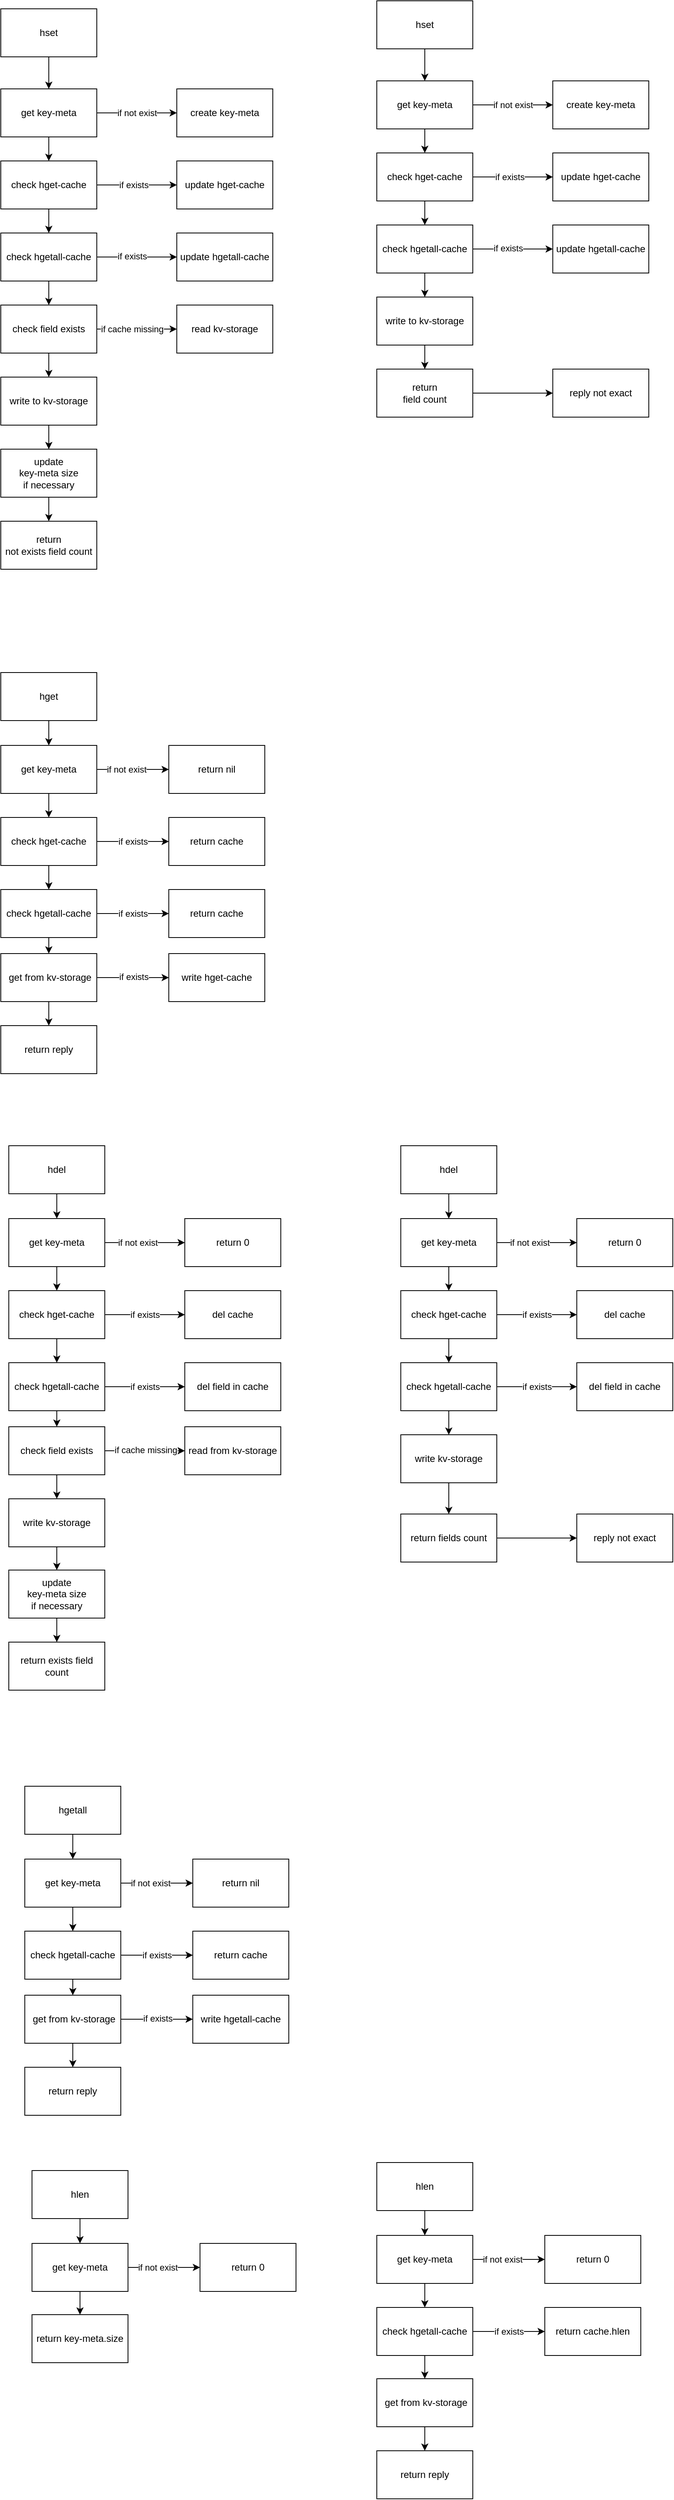 <mxfile version="15.7.3" type="device"><diagram id="tb99nrhKhxuGRv-F1piK" name="第 1 页"><mxGraphModel dx="1106" dy="782" grid="1" gridSize="10" guides="1" tooltips="1" connect="1" arrows="1" fold="1" page="1" pageScale="1" pageWidth="827" pageHeight="1169" math="0" shadow="0"><root><mxCell id="0"/><mxCell id="1" parent="0"/><mxCell id="EsuPwsVe-Hr086mZ4_bv-1" value="hset" style="rounded=0;whiteSpace=wrap;html=1;" parent="1" vertex="1"><mxGeometry x="210" y="280" width="120" height="60" as="geometry"/></mxCell><mxCell id="EsuPwsVe-Hr086mZ4_bv-2" value="get key-meta" style="rounded=0;whiteSpace=wrap;html=1;" parent="1" vertex="1"><mxGeometry x="210" y="380" width="120" height="60" as="geometry"/></mxCell><mxCell id="EsuPwsVe-Hr086mZ4_bv-3" value="check hget-cache" style="rounded=0;whiteSpace=wrap;html=1;" parent="1" vertex="1"><mxGeometry x="210" y="470" width="120" height="60" as="geometry"/></mxCell><mxCell id="EsuPwsVe-Hr086mZ4_bv-4" value="create key-meta" style="rounded=0;whiteSpace=wrap;html=1;" parent="1" vertex="1"><mxGeometry x="430" y="380" width="120" height="60" as="geometry"/></mxCell><mxCell id="EsuPwsVe-Hr086mZ4_bv-6" value="if not exist" style="endArrow=classic;html=1;rounded=0;exitX=1;exitY=0.5;exitDx=0;exitDy=0;entryX=0;entryY=0.5;entryDx=0;entryDy=0;" parent="1" source="EsuPwsVe-Hr086mZ4_bv-2" target="EsuPwsVe-Hr086mZ4_bv-4" edge="1"><mxGeometry width="50" height="50" relative="1" as="geometry"><mxPoint x="390" y="430" as="sourcePoint"/><mxPoint x="440" y="380" as="targetPoint"/></mxGeometry></mxCell><mxCell id="EsuPwsVe-Hr086mZ4_bv-7" value="" style="endArrow=classic;html=1;rounded=0;exitX=0.5;exitY=1;exitDx=0;exitDy=0;" parent="1" source="EsuPwsVe-Hr086mZ4_bv-1" target="EsuPwsVe-Hr086mZ4_bv-2" edge="1"><mxGeometry width="50" height="50" relative="1" as="geometry"><mxPoint x="390" y="430" as="sourcePoint"/><mxPoint x="440" y="380" as="targetPoint"/></mxGeometry></mxCell><mxCell id="EsuPwsVe-Hr086mZ4_bv-8" value="" style="endArrow=classic;html=1;rounded=0;exitX=0.5;exitY=1;exitDx=0;exitDy=0;" parent="1" source="EsuPwsVe-Hr086mZ4_bv-2" target="EsuPwsVe-Hr086mZ4_bv-3" edge="1"><mxGeometry width="50" height="50" relative="1" as="geometry"><mxPoint x="390" y="690" as="sourcePoint"/><mxPoint x="440" y="640" as="targetPoint"/></mxGeometry></mxCell><mxCell id="EsuPwsVe-Hr086mZ4_bv-9" value="update hget-cache" style="rounded=0;whiteSpace=wrap;html=1;" parent="1" vertex="1"><mxGeometry x="430" y="470" width="120" height="60" as="geometry"/></mxCell><mxCell id="EsuPwsVe-Hr086mZ4_bv-10" value="" style="endArrow=classic;html=1;rounded=0;exitX=1;exitY=0.5;exitDx=0;exitDy=0;entryX=0;entryY=0.5;entryDx=0;entryDy=0;" parent="1" source="EsuPwsVe-Hr086mZ4_bv-3" target="EsuPwsVe-Hr086mZ4_bv-9" edge="1"><mxGeometry width="50" height="50" relative="1" as="geometry"><mxPoint x="390" y="690" as="sourcePoint"/><mxPoint x="440" y="640" as="targetPoint"/></mxGeometry></mxCell><mxCell id="EsuPwsVe-Hr086mZ4_bv-12" value="if exists" style="edgeLabel;html=1;align=center;verticalAlign=middle;resizable=0;points=[];" parent="EsuPwsVe-Hr086mZ4_bv-10" vertex="1" connectable="0"><mxGeometry x="-0.286" y="1" relative="1" as="geometry"><mxPoint x="10" y="1" as="offset"/></mxGeometry></mxCell><mxCell id="EsuPwsVe-Hr086mZ4_bv-11" value="check hgetall-cache" style="rounded=0;whiteSpace=wrap;html=1;" parent="1" vertex="1"><mxGeometry x="210" y="560" width="120" height="60" as="geometry"/></mxCell><mxCell id="EsuPwsVe-Hr086mZ4_bv-13" value="" style="endArrow=classic;html=1;rounded=0;exitX=0.5;exitY=1;exitDx=0;exitDy=0;" parent="1" source="EsuPwsVe-Hr086mZ4_bv-3" target="EsuPwsVe-Hr086mZ4_bv-11" edge="1"><mxGeometry width="50" height="50" relative="1" as="geometry"><mxPoint x="390" y="530" as="sourcePoint"/><mxPoint x="440" y="480" as="targetPoint"/></mxGeometry></mxCell><mxCell id="EsuPwsVe-Hr086mZ4_bv-14" value="update hgetall-cache" style="rounded=0;whiteSpace=wrap;html=1;" parent="1" vertex="1"><mxGeometry x="430" y="560" width="120" height="60" as="geometry"/></mxCell><mxCell id="EsuPwsVe-Hr086mZ4_bv-15" value="" style="endArrow=classic;html=1;rounded=0;exitX=1;exitY=0.5;exitDx=0;exitDy=0;entryX=0;entryY=0.5;entryDx=0;entryDy=0;" parent="1" source="EsuPwsVe-Hr086mZ4_bv-11" target="EsuPwsVe-Hr086mZ4_bv-14" edge="1"><mxGeometry width="50" height="50" relative="1" as="geometry"><mxPoint x="390" y="530" as="sourcePoint"/><mxPoint x="440" y="480" as="targetPoint"/></mxGeometry></mxCell><mxCell id="EsuPwsVe-Hr086mZ4_bv-19" value="if exists" style="edgeLabel;html=1;align=center;verticalAlign=middle;resizable=0;points=[];" parent="EsuPwsVe-Hr086mZ4_bv-15" vertex="1" connectable="0"><mxGeometry x="-0.119" y="1" relative="1" as="geometry"><mxPoint as="offset"/></mxGeometry></mxCell><mxCell id="EsuPwsVe-Hr086mZ4_bv-16" value="check field exists" style="rounded=0;whiteSpace=wrap;html=1;" parent="1" vertex="1"><mxGeometry x="210" y="650" width="120" height="60" as="geometry"/></mxCell><mxCell id="EsuPwsVe-Hr086mZ4_bv-17" value="read kv-storage" style="rounded=0;whiteSpace=wrap;html=1;" parent="1" vertex="1"><mxGeometry x="430" y="650" width="120" height="60" as="geometry"/></mxCell><mxCell id="EsuPwsVe-Hr086mZ4_bv-18" value="" style="endArrow=classic;html=1;rounded=0;entryX=0;entryY=0.5;entryDx=0;entryDy=0;" parent="1" source="EsuPwsVe-Hr086mZ4_bv-16" target="EsuPwsVe-Hr086mZ4_bv-17" edge="1"><mxGeometry width="50" height="50" relative="1" as="geometry"><mxPoint x="390" y="530" as="sourcePoint"/><mxPoint x="440" y="480" as="targetPoint"/></mxGeometry></mxCell><mxCell id="EsuPwsVe-Hr086mZ4_bv-20" value="if cache missing" style="edgeLabel;html=1;align=center;verticalAlign=middle;resizable=0;points=[];" parent="EsuPwsVe-Hr086mZ4_bv-18" vertex="1" connectable="0"><mxGeometry x="-0.286" y="3" relative="1" as="geometry"><mxPoint x="8" y="3" as="offset"/></mxGeometry></mxCell><mxCell id="EsuPwsVe-Hr086mZ4_bv-21" value="" style="endArrow=classic;html=1;rounded=0;exitX=0.5;exitY=1;exitDx=0;exitDy=0;" parent="1" source="EsuPwsVe-Hr086mZ4_bv-11" target="EsuPwsVe-Hr086mZ4_bv-16" edge="1"><mxGeometry width="50" height="50" relative="1" as="geometry"><mxPoint x="390" y="530" as="sourcePoint"/><mxPoint x="440" y="480" as="targetPoint"/></mxGeometry></mxCell><mxCell id="EsuPwsVe-Hr086mZ4_bv-22" value="write to kv-storage" style="rounded=0;whiteSpace=wrap;html=1;" parent="1" vertex="1"><mxGeometry x="210" y="740" width="120" height="60" as="geometry"/></mxCell><mxCell id="EsuPwsVe-Hr086mZ4_bv-23" value="" style="endArrow=classic;html=1;rounded=0;exitX=0.5;exitY=1;exitDx=0;exitDy=0;entryX=0.5;entryY=0;entryDx=0;entryDy=0;" parent="1" source="EsuPwsVe-Hr086mZ4_bv-16" target="EsuPwsVe-Hr086mZ4_bv-22" edge="1"><mxGeometry width="50" height="50" relative="1" as="geometry"><mxPoint x="390" y="530" as="sourcePoint"/><mxPoint x="440" y="480" as="targetPoint"/></mxGeometry></mxCell><mxCell id="EsuPwsVe-Hr086mZ4_bv-24" value="update &lt;br&gt;key-meta size &lt;br&gt;if necessary" style="rounded=0;whiteSpace=wrap;html=1;" parent="1" vertex="1"><mxGeometry x="210" y="830" width="120" height="60" as="geometry"/></mxCell><mxCell id="EsuPwsVe-Hr086mZ4_bv-25" value="" style="endArrow=classic;html=1;rounded=0;exitX=0.5;exitY=1;exitDx=0;exitDy=0;" parent="1" source="EsuPwsVe-Hr086mZ4_bv-22" target="EsuPwsVe-Hr086mZ4_bv-24" edge="1"><mxGeometry width="50" height="50" relative="1" as="geometry"><mxPoint x="390" y="550" as="sourcePoint"/><mxPoint x="440" y="500" as="targetPoint"/></mxGeometry></mxCell><mxCell id="EsuPwsVe-Hr086mZ4_bv-27" value="hset" style="rounded=0;whiteSpace=wrap;html=1;" parent="1" vertex="1"><mxGeometry x="680" y="270" width="120" height="60" as="geometry"/></mxCell><mxCell id="EsuPwsVe-Hr086mZ4_bv-28" value="get key-meta" style="rounded=0;whiteSpace=wrap;html=1;" parent="1" vertex="1"><mxGeometry x="680" y="370" width="120" height="60" as="geometry"/></mxCell><mxCell id="EsuPwsVe-Hr086mZ4_bv-29" value="check hget-cache" style="rounded=0;whiteSpace=wrap;html=1;" parent="1" vertex="1"><mxGeometry x="680" y="460" width="120" height="60" as="geometry"/></mxCell><mxCell id="EsuPwsVe-Hr086mZ4_bv-30" value="create key-meta" style="rounded=0;whiteSpace=wrap;html=1;" parent="1" vertex="1"><mxGeometry x="900" y="370" width="120" height="60" as="geometry"/></mxCell><mxCell id="EsuPwsVe-Hr086mZ4_bv-31" value="if not exist" style="endArrow=classic;html=1;rounded=0;exitX=1;exitY=0.5;exitDx=0;exitDy=0;entryX=0;entryY=0.5;entryDx=0;entryDy=0;" parent="1" source="EsuPwsVe-Hr086mZ4_bv-28" target="EsuPwsVe-Hr086mZ4_bv-30" edge="1"><mxGeometry width="50" height="50" relative="1" as="geometry"><mxPoint x="860" y="420" as="sourcePoint"/><mxPoint x="910" y="370" as="targetPoint"/></mxGeometry></mxCell><mxCell id="EsuPwsVe-Hr086mZ4_bv-32" value="" style="endArrow=classic;html=1;rounded=0;exitX=0.5;exitY=1;exitDx=0;exitDy=0;" parent="1" source="EsuPwsVe-Hr086mZ4_bv-27" target="EsuPwsVe-Hr086mZ4_bv-28" edge="1"><mxGeometry width="50" height="50" relative="1" as="geometry"><mxPoint x="860" y="420" as="sourcePoint"/><mxPoint x="910" y="370" as="targetPoint"/></mxGeometry></mxCell><mxCell id="EsuPwsVe-Hr086mZ4_bv-33" value="" style="endArrow=classic;html=1;rounded=0;exitX=0.5;exitY=1;exitDx=0;exitDy=0;" parent="1" source="EsuPwsVe-Hr086mZ4_bv-28" target="EsuPwsVe-Hr086mZ4_bv-29" edge="1"><mxGeometry width="50" height="50" relative="1" as="geometry"><mxPoint x="860" y="680" as="sourcePoint"/><mxPoint x="910" y="630" as="targetPoint"/></mxGeometry></mxCell><mxCell id="EsuPwsVe-Hr086mZ4_bv-34" value="update hget-cache" style="rounded=0;whiteSpace=wrap;html=1;" parent="1" vertex="1"><mxGeometry x="900" y="460" width="120" height="60" as="geometry"/></mxCell><mxCell id="EsuPwsVe-Hr086mZ4_bv-35" value="" style="endArrow=classic;html=1;rounded=0;exitX=1;exitY=0.5;exitDx=0;exitDy=0;entryX=0;entryY=0.5;entryDx=0;entryDy=0;" parent="1" source="EsuPwsVe-Hr086mZ4_bv-29" target="EsuPwsVe-Hr086mZ4_bv-34" edge="1"><mxGeometry width="50" height="50" relative="1" as="geometry"><mxPoint x="860" y="680" as="sourcePoint"/><mxPoint x="910" y="630" as="targetPoint"/></mxGeometry></mxCell><mxCell id="EsuPwsVe-Hr086mZ4_bv-36" value="if exists" style="edgeLabel;html=1;align=center;verticalAlign=middle;resizable=0;points=[];" parent="EsuPwsVe-Hr086mZ4_bv-35" vertex="1" connectable="0"><mxGeometry x="-0.286" y="1" relative="1" as="geometry"><mxPoint x="10" y="1" as="offset"/></mxGeometry></mxCell><mxCell id="EsuPwsVe-Hr086mZ4_bv-37" value="check hgetall-cache" style="rounded=0;whiteSpace=wrap;html=1;" parent="1" vertex="1"><mxGeometry x="680" y="550" width="120" height="60" as="geometry"/></mxCell><mxCell id="EsuPwsVe-Hr086mZ4_bv-38" value="" style="endArrow=classic;html=1;rounded=0;exitX=0.5;exitY=1;exitDx=0;exitDy=0;" parent="1" source="EsuPwsVe-Hr086mZ4_bv-29" target="EsuPwsVe-Hr086mZ4_bv-37" edge="1"><mxGeometry width="50" height="50" relative="1" as="geometry"><mxPoint x="860" y="520" as="sourcePoint"/><mxPoint x="910" y="470" as="targetPoint"/></mxGeometry></mxCell><mxCell id="EsuPwsVe-Hr086mZ4_bv-39" value="update hgetall-cache" style="rounded=0;whiteSpace=wrap;html=1;" parent="1" vertex="1"><mxGeometry x="900" y="550" width="120" height="60" as="geometry"/></mxCell><mxCell id="EsuPwsVe-Hr086mZ4_bv-40" value="" style="endArrow=classic;html=1;rounded=0;exitX=1;exitY=0.5;exitDx=0;exitDy=0;entryX=0;entryY=0.5;entryDx=0;entryDy=0;" parent="1" source="EsuPwsVe-Hr086mZ4_bv-37" target="EsuPwsVe-Hr086mZ4_bv-39" edge="1"><mxGeometry width="50" height="50" relative="1" as="geometry"><mxPoint x="860" y="520" as="sourcePoint"/><mxPoint x="910" y="470" as="targetPoint"/></mxGeometry></mxCell><mxCell id="EsuPwsVe-Hr086mZ4_bv-41" value="if exists" style="edgeLabel;html=1;align=center;verticalAlign=middle;resizable=0;points=[];" parent="EsuPwsVe-Hr086mZ4_bv-40" vertex="1" connectable="0"><mxGeometry x="-0.119" y="1" relative="1" as="geometry"><mxPoint as="offset"/></mxGeometry></mxCell><mxCell id="EsuPwsVe-Hr086mZ4_bv-46" value="" style="endArrow=classic;html=1;rounded=0;exitX=0.5;exitY=1;exitDx=0;exitDy=0;" parent="1" source="EsuPwsVe-Hr086mZ4_bv-37" edge="1"><mxGeometry width="50" height="50" relative="1" as="geometry"><mxPoint x="860" y="520" as="sourcePoint"/><mxPoint x="740" y="640" as="targetPoint"/></mxGeometry></mxCell><mxCell id="EsuPwsVe-Hr086mZ4_bv-47" value="write to kv-storage" style="rounded=0;whiteSpace=wrap;html=1;" parent="1" vertex="1"><mxGeometry x="680" y="640" width="120" height="60" as="geometry"/></mxCell><mxCell id="EsuPwsVe-Hr086mZ4_bv-49" value="return &lt;br&gt;field count" style="rounded=0;whiteSpace=wrap;html=1;" parent="1" vertex="1"><mxGeometry x="680" y="730" width="120" height="60" as="geometry"/></mxCell><mxCell id="EsuPwsVe-Hr086mZ4_bv-50" value="" style="endArrow=classic;html=1;rounded=0;exitX=0.5;exitY=1;exitDx=0;exitDy=0;" parent="1" source="EsuPwsVe-Hr086mZ4_bv-47" target="EsuPwsVe-Hr086mZ4_bv-49" edge="1"><mxGeometry width="50" height="50" relative="1" as="geometry"><mxPoint x="860" y="450" as="sourcePoint"/><mxPoint x="910" y="400" as="targetPoint"/></mxGeometry></mxCell><mxCell id="EsuPwsVe-Hr086mZ4_bv-52" value="reply not exact" style="rounded=0;whiteSpace=wrap;html=1;" parent="1" vertex="1"><mxGeometry x="900" y="730" width="120" height="60" as="geometry"/></mxCell><mxCell id="EsuPwsVe-Hr086mZ4_bv-53" value="" style="endArrow=classic;html=1;rounded=0;exitX=1;exitY=0.5;exitDx=0;exitDy=0;entryX=0;entryY=0.5;entryDx=0;entryDy=0;" parent="1" source="EsuPwsVe-Hr086mZ4_bv-49" target="EsuPwsVe-Hr086mZ4_bv-52" edge="1"><mxGeometry width="50" height="50" relative="1" as="geometry"><mxPoint x="750" y="550" as="sourcePoint"/><mxPoint x="800" y="500" as="targetPoint"/></mxGeometry></mxCell><mxCell id="EsuPwsVe-Hr086mZ4_bv-55" value="return &lt;br&gt;not exists field count" style="rounded=0;whiteSpace=wrap;html=1;" parent="1" vertex="1"><mxGeometry x="210" y="920" width="120" height="60" as="geometry"/></mxCell><mxCell id="EsuPwsVe-Hr086mZ4_bv-56" value="" style="endArrow=classic;html=1;rounded=0;exitX=0.5;exitY=1;exitDx=0;exitDy=0;" parent="1" source="EsuPwsVe-Hr086mZ4_bv-24" target="EsuPwsVe-Hr086mZ4_bv-55" edge="1"><mxGeometry width="50" height="50" relative="1" as="geometry"><mxPoint x="520" y="760" as="sourcePoint"/><mxPoint x="570" y="710" as="targetPoint"/></mxGeometry></mxCell><mxCell id="EsuPwsVe-Hr086mZ4_bv-57" value="hget" style="rounded=0;whiteSpace=wrap;html=1;" parent="1" vertex="1"><mxGeometry x="210" y="1109" width="120" height="60" as="geometry"/></mxCell><mxCell id="EsuPwsVe-Hr086mZ4_bv-58" value="check hget-cache" style="rounded=0;whiteSpace=wrap;html=1;" parent="1" vertex="1"><mxGeometry x="210" y="1290" width="120" height="60" as="geometry"/></mxCell><mxCell id="EsuPwsVe-Hr086mZ4_bv-59" value="check hgetall-cache" style="rounded=0;whiteSpace=wrap;html=1;" parent="1" vertex="1"><mxGeometry x="210" y="1380" width="120" height="60" as="geometry"/></mxCell><mxCell id="EsuPwsVe-Hr086mZ4_bv-60" value="&amp;nbsp;get from kv-storage" style="rounded=0;whiteSpace=wrap;html=1;" parent="1" vertex="1"><mxGeometry x="210" y="1460" width="120" height="60" as="geometry"/></mxCell><mxCell id="EsuPwsVe-Hr086mZ4_bv-61" value="get key-meta" style="rounded=0;whiteSpace=wrap;html=1;" parent="1" vertex="1"><mxGeometry x="210" y="1200" width="120" height="60" as="geometry"/></mxCell><mxCell id="EsuPwsVe-Hr086mZ4_bv-62" value="return nil" style="rounded=0;whiteSpace=wrap;html=1;" parent="1" vertex="1"><mxGeometry x="420" y="1200" width="120" height="60" as="geometry"/></mxCell><mxCell id="EsuPwsVe-Hr086mZ4_bv-63" value="" style="endArrow=classic;html=1;rounded=0;entryX=0;entryY=0.5;entryDx=0;entryDy=0;" parent="1" source="EsuPwsVe-Hr086mZ4_bv-61" target="EsuPwsVe-Hr086mZ4_bv-62" edge="1"><mxGeometry width="50" height="50" relative="1" as="geometry"><mxPoint x="520" y="1360" as="sourcePoint"/><mxPoint x="570" y="1310" as="targetPoint"/></mxGeometry></mxCell><mxCell id="EsuPwsVe-Hr086mZ4_bv-67" value="if not exist" style="edgeLabel;html=1;align=center;verticalAlign=middle;resizable=0;points=[];" parent="EsuPwsVe-Hr086mZ4_bv-63" vertex="1" connectable="0"><mxGeometry x="-0.314" y="2" relative="1" as="geometry"><mxPoint x="6" y="2" as="offset"/></mxGeometry></mxCell><mxCell id="EsuPwsVe-Hr086mZ4_bv-64" value="" style="endArrow=classic;html=1;rounded=0;exitX=0.5;exitY=1;exitDx=0;exitDy=0;" parent="1" source="EsuPwsVe-Hr086mZ4_bv-57" target="EsuPwsVe-Hr086mZ4_bv-61" edge="1"><mxGeometry width="50" height="50" relative="1" as="geometry"><mxPoint x="520" y="1350" as="sourcePoint"/><mxPoint x="570" y="1300" as="targetPoint"/></mxGeometry></mxCell><mxCell id="EsuPwsVe-Hr086mZ4_bv-65" value="" style="endArrow=classic;html=1;rounded=0;exitX=0.5;exitY=1;exitDx=0;exitDy=0;" parent="1" source="EsuPwsVe-Hr086mZ4_bv-61" target="EsuPwsVe-Hr086mZ4_bv-58" edge="1"><mxGeometry width="50" height="50" relative="1" as="geometry"><mxPoint x="520" y="1350" as="sourcePoint"/><mxPoint x="570" y="1300" as="targetPoint"/></mxGeometry></mxCell><mxCell id="EsuPwsVe-Hr086mZ4_bv-66" value="return cache" style="rounded=0;whiteSpace=wrap;html=1;" parent="1" vertex="1"><mxGeometry x="420" y="1290" width="120" height="60" as="geometry"/></mxCell><mxCell id="EsuPwsVe-Hr086mZ4_bv-68" value="if exists" style="endArrow=classic;html=1;rounded=0;exitX=1;exitY=0.5;exitDx=0;exitDy=0;entryX=0;entryY=0.5;entryDx=0;entryDy=0;" parent="1" source="EsuPwsVe-Hr086mZ4_bv-58" target="EsuPwsVe-Hr086mZ4_bv-66" edge="1"><mxGeometry width="50" height="50" relative="1" as="geometry"><mxPoint x="520" y="1360" as="sourcePoint"/><mxPoint x="570" y="1310" as="targetPoint"/></mxGeometry></mxCell><mxCell id="EsuPwsVe-Hr086mZ4_bv-69" value="return cache" style="rounded=0;whiteSpace=wrap;html=1;" parent="1" vertex="1"><mxGeometry x="420" y="1380" width="120" height="60" as="geometry"/></mxCell><mxCell id="EsuPwsVe-Hr086mZ4_bv-70" value="" style="endArrow=classic;html=1;rounded=0;exitX=0.5;exitY=1;exitDx=0;exitDy=0;" parent="1" source="EsuPwsVe-Hr086mZ4_bv-58" target="EsuPwsVe-Hr086mZ4_bv-59" edge="1"><mxGeometry width="50" height="50" relative="1" as="geometry"><mxPoint x="520" y="1360" as="sourcePoint"/><mxPoint x="570" y="1310" as="targetPoint"/></mxGeometry></mxCell><mxCell id="EsuPwsVe-Hr086mZ4_bv-71" value="if exists" style="endArrow=classic;html=1;rounded=0;exitX=1;exitY=0.5;exitDx=0;exitDy=0;" parent="1" source="EsuPwsVe-Hr086mZ4_bv-59" target="EsuPwsVe-Hr086mZ4_bv-69" edge="1"><mxGeometry width="50" height="50" relative="1" as="geometry"><mxPoint x="520" y="1360" as="sourcePoint"/><mxPoint x="570" y="1310" as="targetPoint"/></mxGeometry></mxCell><mxCell id="EsuPwsVe-Hr086mZ4_bv-72" value="write hget-cache" style="rounded=0;whiteSpace=wrap;html=1;" parent="1" vertex="1"><mxGeometry x="420" y="1460" width="120" height="60" as="geometry"/></mxCell><mxCell id="EsuPwsVe-Hr086mZ4_bv-73" value="" style="endArrow=classic;html=1;rounded=0;exitX=1;exitY=0.5;exitDx=0;exitDy=0;" parent="1" source="EsuPwsVe-Hr086mZ4_bv-60" target="EsuPwsVe-Hr086mZ4_bv-72" edge="1"><mxGeometry width="50" height="50" relative="1" as="geometry"><mxPoint x="520" y="1360" as="sourcePoint"/><mxPoint x="570" y="1310" as="targetPoint"/></mxGeometry></mxCell><mxCell id="EsuPwsVe-Hr086mZ4_bv-74" value="if exists" style="edgeLabel;html=1;align=center;verticalAlign=middle;resizable=0;points=[];" parent="EsuPwsVe-Hr086mZ4_bv-73" vertex="1" connectable="0"><mxGeometry x="0.022" y="1" relative="1" as="geometry"><mxPoint as="offset"/></mxGeometry></mxCell><mxCell id="EsuPwsVe-Hr086mZ4_bv-75" value="" style="endArrow=classic;html=1;rounded=0;exitX=0.5;exitY=1;exitDx=0;exitDy=0;" parent="1" source="EsuPwsVe-Hr086mZ4_bv-59" target="EsuPwsVe-Hr086mZ4_bv-60" edge="1"><mxGeometry width="50" height="50" relative="1" as="geometry"><mxPoint x="520" y="1360" as="sourcePoint"/><mxPoint x="570" y="1310" as="targetPoint"/></mxGeometry></mxCell><mxCell id="EsuPwsVe-Hr086mZ4_bv-76" value="return reply" style="rounded=0;whiteSpace=wrap;html=1;" parent="1" vertex="1"><mxGeometry x="210" y="1550" width="120" height="60" as="geometry"/></mxCell><mxCell id="EsuPwsVe-Hr086mZ4_bv-77" value="" style="endArrow=classic;html=1;rounded=0;exitX=0.5;exitY=1;exitDx=0;exitDy=0;" parent="1" source="EsuPwsVe-Hr086mZ4_bv-60" target="EsuPwsVe-Hr086mZ4_bv-76" edge="1"><mxGeometry width="50" height="50" relative="1" as="geometry"><mxPoint x="520" y="1360" as="sourcePoint"/><mxPoint x="570" y="1310" as="targetPoint"/></mxGeometry></mxCell><mxCell id="EsuPwsVe-Hr086mZ4_bv-78" value="hdel" style="rounded=0;whiteSpace=wrap;html=1;" parent="1" vertex="1"><mxGeometry x="220" y="1700" width="120" height="60" as="geometry"/></mxCell><mxCell id="EsuPwsVe-Hr086mZ4_bv-79" value="check hget-cache" style="rounded=0;whiteSpace=wrap;html=1;" parent="1" vertex="1"><mxGeometry x="220" y="1881" width="120" height="60" as="geometry"/></mxCell><mxCell id="EsuPwsVe-Hr086mZ4_bv-80" value="check hgetall-cache" style="rounded=0;whiteSpace=wrap;html=1;" parent="1" vertex="1"><mxGeometry x="220" y="1971" width="120" height="60" as="geometry"/></mxCell><mxCell id="EsuPwsVe-Hr086mZ4_bv-81" value="check field exists" style="rounded=0;whiteSpace=wrap;html=1;" parent="1" vertex="1"><mxGeometry x="220" y="2051" width="120" height="60" as="geometry"/></mxCell><mxCell id="EsuPwsVe-Hr086mZ4_bv-82" value="get key-meta" style="rounded=0;whiteSpace=wrap;html=1;" parent="1" vertex="1"><mxGeometry x="220" y="1791" width="120" height="60" as="geometry"/></mxCell><mxCell id="EsuPwsVe-Hr086mZ4_bv-83" value="return 0" style="rounded=0;whiteSpace=wrap;html=1;" parent="1" vertex="1"><mxGeometry x="440" y="1791" width="120" height="60" as="geometry"/></mxCell><mxCell id="EsuPwsVe-Hr086mZ4_bv-84" value="" style="endArrow=classic;html=1;rounded=0;entryX=0;entryY=0.5;entryDx=0;entryDy=0;" parent="1" source="EsuPwsVe-Hr086mZ4_bv-82" target="EsuPwsVe-Hr086mZ4_bv-83" edge="1"><mxGeometry width="50" height="50" relative="1" as="geometry"><mxPoint x="530" y="1951" as="sourcePoint"/><mxPoint x="580" y="1901" as="targetPoint"/></mxGeometry></mxCell><mxCell id="EsuPwsVe-Hr086mZ4_bv-85" value="if not exist" style="edgeLabel;html=1;align=center;verticalAlign=middle;resizable=0;points=[];" parent="EsuPwsVe-Hr086mZ4_bv-84" vertex="1" connectable="0"><mxGeometry x="-0.314" y="2" relative="1" as="geometry"><mxPoint x="6" y="2" as="offset"/></mxGeometry></mxCell><mxCell id="EsuPwsVe-Hr086mZ4_bv-86" value="" style="endArrow=classic;html=1;rounded=0;exitX=0.5;exitY=1;exitDx=0;exitDy=0;" parent="1" source="EsuPwsVe-Hr086mZ4_bv-78" target="EsuPwsVe-Hr086mZ4_bv-82" edge="1"><mxGeometry width="50" height="50" relative="1" as="geometry"><mxPoint x="530" y="1941" as="sourcePoint"/><mxPoint x="580" y="1891" as="targetPoint"/></mxGeometry></mxCell><mxCell id="EsuPwsVe-Hr086mZ4_bv-87" value="" style="endArrow=classic;html=1;rounded=0;exitX=0.5;exitY=1;exitDx=0;exitDy=0;" parent="1" source="EsuPwsVe-Hr086mZ4_bv-82" target="EsuPwsVe-Hr086mZ4_bv-79" edge="1"><mxGeometry width="50" height="50" relative="1" as="geometry"><mxPoint x="530" y="1941" as="sourcePoint"/><mxPoint x="580" y="1891" as="targetPoint"/></mxGeometry></mxCell><mxCell id="EsuPwsVe-Hr086mZ4_bv-88" value="del cache" style="rounded=0;whiteSpace=wrap;html=1;" parent="1" vertex="1"><mxGeometry x="440" y="1881" width="120" height="60" as="geometry"/></mxCell><mxCell id="EsuPwsVe-Hr086mZ4_bv-89" value="if exists" style="endArrow=classic;html=1;rounded=0;exitX=1;exitY=0.5;exitDx=0;exitDy=0;entryX=0;entryY=0.5;entryDx=0;entryDy=0;" parent="1" source="EsuPwsVe-Hr086mZ4_bv-79" target="EsuPwsVe-Hr086mZ4_bv-88" edge="1"><mxGeometry width="50" height="50" relative="1" as="geometry"><mxPoint x="530" y="1951" as="sourcePoint"/><mxPoint x="580" y="1901" as="targetPoint"/></mxGeometry></mxCell><mxCell id="EsuPwsVe-Hr086mZ4_bv-90" value="del field in cache" style="rounded=0;whiteSpace=wrap;html=1;" parent="1" vertex="1"><mxGeometry x="440" y="1971" width="120" height="60" as="geometry"/></mxCell><mxCell id="EsuPwsVe-Hr086mZ4_bv-91" value="" style="endArrow=classic;html=1;rounded=0;exitX=0.5;exitY=1;exitDx=0;exitDy=0;" parent="1" source="EsuPwsVe-Hr086mZ4_bv-79" target="EsuPwsVe-Hr086mZ4_bv-80" edge="1"><mxGeometry width="50" height="50" relative="1" as="geometry"><mxPoint x="530" y="1951" as="sourcePoint"/><mxPoint x="580" y="1901" as="targetPoint"/></mxGeometry></mxCell><mxCell id="EsuPwsVe-Hr086mZ4_bv-92" value="if exists" style="endArrow=classic;html=1;rounded=0;exitX=1;exitY=0.5;exitDx=0;exitDy=0;" parent="1" source="EsuPwsVe-Hr086mZ4_bv-80" target="EsuPwsVe-Hr086mZ4_bv-90" edge="1"><mxGeometry width="50" height="50" relative="1" as="geometry"><mxPoint x="530" y="1951" as="sourcePoint"/><mxPoint x="580" y="1901" as="targetPoint"/></mxGeometry></mxCell><mxCell id="EsuPwsVe-Hr086mZ4_bv-93" value="read from kv-storage" style="rounded=0;whiteSpace=wrap;html=1;" parent="1" vertex="1"><mxGeometry x="440" y="2051" width="120" height="60" as="geometry"/></mxCell><mxCell id="EsuPwsVe-Hr086mZ4_bv-94" value="" style="endArrow=classic;html=1;rounded=0;exitX=1;exitY=0.5;exitDx=0;exitDy=0;" parent="1" source="EsuPwsVe-Hr086mZ4_bv-81" target="EsuPwsVe-Hr086mZ4_bv-93" edge="1"><mxGeometry width="50" height="50" relative="1" as="geometry"><mxPoint x="530" y="1951" as="sourcePoint"/><mxPoint x="580" y="1901" as="targetPoint"/></mxGeometry></mxCell><mxCell id="EsuPwsVe-Hr086mZ4_bv-95" value="if cache missing" style="edgeLabel;html=1;align=center;verticalAlign=middle;resizable=0;points=[];" parent="EsuPwsVe-Hr086mZ4_bv-94" vertex="1" connectable="0"><mxGeometry x="0.022" y="1" relative="1" as="geometry"><mxPoint as="offset"/></mxGeometry></mxCell><mxCell id="EsuPwsVe-Hr086mZ4_bv-96" value="" style="endArrow=classic;html=1;rounded=0;exitX=0.5;exitY=1;exitDx=0;exitDy=0;" parent="1" source="EsuPwsVe-Hr086mZ4_bv-80" target="EsuPwsVe-Hr086mZ4_bv-81" edge="1"><mxGeometry width="50" height="50" relative="1" as="geometry"><mxPoint x="530" y="1951" as="sourcePoint"/><mxPoint x="580" y="1901" as="targetPoint"/></mxGeometry></mxCell><mxCell id="EsuPwsVe-Hr086mZ4_bv-97" value="write kv-storage" style="rounded=0;whiteSpace=wrap;html=1;" parent="1" vertex="1"><mxGeometry x="220" y="2141" width="120" height="60" as="geometry"/></mxCell><mxCell id="EsuPwsVe-Hr086mZ4_bv-98" value="" style="endArrow=classic;html=1;rounded=0;exitX=0.5;exitY=1;exitDx=0;exitDy=0;" parent="1" source="EsuPwsVe-Hr086mZ4_bv-81" target="EsuPwsVe-Hr086mZ4_bv-97" edge="1"><mxGeometry width="50" height="50" relative="1" as="geometry"><mxPoint x="530" y="1951" as="sourcePoint"/><mxPoint x="580" y="1901" as="targetPoint"/></mxGeometry></mxCell><mxCell id="EsuPwsVe-Hr086mZ4_bv-99" value="update&lt;br&gt;key-meta size&lt;br&gt;if necessary" style="rounded=0;whiteSpace=wrap;html=1;" parent="1" vertex="1"><mxGeometry x="220" y="2230" width="120" height="60" as="geometry"/></mxCell><mxCell id="EsuPwsVe-Hr086mZ4_bv-101" value="return exists field count" style="rounded=0;whiteSpace=wrap;html=1;" parent="1" vertex="1"><mxGeometry x="220" y="2320" width="120" height="60" as="geometry"/></mxCell><mxCell id="EsuPwsVe-Hr086mZ4_bv-102" value="" style="endArrow=classic;html=1;rounded=0;exitX=0.5;exitY=1;exitDx=0;exitDy=0;" parent="1" source="EsuPwsVe-Hr086mZ4_bv-97" target="EsuPwsVe-Hr086mZ4_bv-99" edge="1"><mxGeometry width="50" height="50" relative="1" as="geometry"><mxPoint x="520" y="2100" as="sourcePoint"/><mxPoint x="570" y="2050" as="targetPoint"/></mxGeometry></mxCell><mxCell id="EsuPwsVe-Hr086mZ4_bv-103" value="" style="endArrow=classic;html=1;rounded=0;exitX=0.5;exitY=1;exitDx=0;exitDy=0;" parent="1" source="EsuPwsVe-Hr086mZ4_bv-99" target="EsuPwsVe-Hr086mZ4_bv-101" edge="1"><mxGeometry width="50" height="50" relative="1" as="geometry"><mxPoint x="520" y="2100" as="sourcePoint"/><mxPoint x="570" y="2050" as="targetPoint"/></mxGeometry></mxCell><mxCell id="EsuPwsVe-Hr086mZ4_bv-104" value="hdel" style="rounded=0;whiteSpace=wrap;html=1;" parent="1" vertex="1"><mxGeometry x="710" y="1700" width="120" height="60" as="geometry"/></mxCell><mxCell id="EsuPwsVe-Hr086mZ4_bv-105" value="check hget-cache" style="rounded=0;whiteSpace=wrap;html=1;" parent="1" vertex="1"><mxGeometry x="710" y="1881" width="120" height="60" as="geometry"/></mxCell><mxCell id="EsuPwsVe-Hr086mZ4_bv-106" value="check hgetall-cache" style="rounded=0;whiteSpace=wrap;html=1;" parent="1" vertex="1"><mxGeometry x="710" y="1971" width="120" height="60" as="geometry"/></mxCell><mxCell id="EsuPwsVe-Hr086mZ4_bv-108" value="get key-meta" style="rounded=0;whiteSpace=wrap;html=1;" parent="1" vertex="1"><mxGeometry x="710" y="1791" width="120" height="60" as="geometry"/></mxCell><mxCell id="EsuPwsVe-Hr086mZ4_bv-109" value="return 0" style="rounded=0;whiteSpace=wrap;html=1;" parent="1" vertex="1"><mxGeometry x="930" y="1791" width="120" height="60" as="geometry"/></mxCell><mxCell id="EsuPwsVe-Hr086mZ4_bv-110" value="" style="endArrow=classic;html=1;rounded=0;entryX=0;entryY=0.5;entryDx=0;entryDy=0;" parent="1" source="EsuPwsVe-Hr086mZ4_bv-108" target="EsuPwsVe-Hr086mZ4_bv-109" edge="1"><mxGeometry width="50" height="50" relative="1" as="geometry"><mxPoint x="1020" y="1951" as="sourcePoint"/><mxPoint x="1070" y="1901" as="targetPoint"/></mxGeometry></mxCell><mxCell id="EsuPwsVe-Hr086mZ4_bv-111" value="if not exist" style="edgeLabel;html=1;align=center;verticalAlign=middle;resizable=0;points=[];" parent="EsuPwsVe-Hr086mZ4_bv-110" vertex="1" connectable="0"><mxGeometry x="-0.314" y="2" relative="1" as="geometry"><mxPoint x="6" y="2" as="offset"/></mxGeometry></mxCell><mxCell id="EsuPwsVe-Hr086mZ4_bv-112" value="" style="endArrow=classic;html=1;rounded=0;exitX=0.5;exitY=1;exitDx=0;exitDy=0;" parent="1" source="EsuPwsVe-Hr086mZ4_bv-104" target="EsuPwsVe-Hr086mZ4_bv-108" edge="1"><mxGeometry width="50" height="50" relative="1" as="geometry"><mxPoint x="1020" y="1941" as="sourcePoint"/><mxPoint x="1070" y="1891" as="targetPoint"/></mxGeometry></mxCell><mxCell id="EsuPwsVe-Hr086mZ4_bv-113" value="" style="endArrow=classic;html=1;rounded=0;exitX=0.5;exitY=1;exitDx=0;exitDy=0;" parent="1" source="EsuPwsVe-Hr086mZ4_bv-108" target="EsuPwsVe-Hr086mZ4_bv-105" edge="1"><mxGeometry width="50" height="50" relative="1" as="geometry"><mxPoint x="1020" y="1941" as="sourcePoint"/><mxPoint x="1070" y="1891" as="targetPoint"/></mxGeometry></mxCell><mxCell id="EsuPwsVe-Hr086mZ4_bv-114" value="del cache" style="rounded=0;whiteSpace=wrap;html=1;" parent="1" vertex="1"><mxGeometry x="930" y="1881" width="120" height="60" as="geometry"/></mxCell><mxCell id="EsuPwsVe-Hr086mZ4_bv-115" value="if exists" style="endArrow=classic;html=1;rounded=0;exitX=1;exitY=0.5;exitDx=0;exitDy=0;entryX=0;entryY=0.5;entryDx=0;entryDy=0;" parent="1" source="EsuPwsVe-Hr086mZ4_bv-105" target="EsuPwsVe-Hr086mZ4_bv-114" edge="1"><mxGeometry width="50" height="50" relative="1" as="geometry"><mxPoint x="1020" y="1951" as="sourcePoint"/><mxPoint x="1070" y="1901" as="targetPoint"/></mxGeometry></mxCell><mxCell id="EsuPwsVe-Hr086mZ4_bv-116" value="del field in cache" style="rounded=0;whiteSpace=wrap;html=1;" parent="1" vertex="1"><mxGeometry x="930" y="1971" width="120" height="60" as="geometry"/></mxCell><mxCell id="EsuPwsVe-Hr086mZ4_bv-117" value="" style="endArrow=classic;html=1;rounded=0;exitX=0.5;exitY=1;exitDx=0;exitDy=0;" parent="1" source="EsuPwsVe-Hr086mZ4_bv-105" target="EsuPwsVe-Hr086mZ4_bv-106" edge="1"><mxGeometry width="50" height="50" relative="1" as="geometry"><mxPoint x="1020" y="1951" as="sourcePoint"/><mxPoint x="1070" y="1901" as="targetPoint"/></mxGeometry></mxCell><mxCell id="EsuPwsVe-Hr086mZ4_bv-118" value="if exists" style="endArrow=classic;html=1;rounded=0;exitX=1;exitY=0.5;exitDx=0;exitDy=0;" parent="1" source="EsuPwsVe-Hr086mZ4_bv-106" target="EsuPwsVe-Hr086mZ4_bv-116" edge="1"><mxGeometry width="50" height="50" relative="1" as="geometry"><mxPoint x="1020" y="1951" as="sourcePoint"/><mxPoint x="1070" y="1901" as="targetPoint"/></mxGeometry></mxCell><mxCell id="EsuPwsVe-Hr086mZ4_bv-123" value="write kv-storage" style="rounded=0;whiteSpace=wrap;html=1;" parent="1" vertex="1"><mxGeometry x="710" y="2061" width="120" height="60" as="geometry"/></mxCell><mxCell id="EsuPwsVe-Hr086mZ4_bv-124" value="" style="endArrow=classic;html=1;rounded=0;exitX=0.5;exitY=1;exitDx=0;exitDy=0;" parent="1" target="EsuPwsVe-Hr086mZ4_bv-123" edge="1"><mxGeometry width="50" height="50" relative="1" as="geometry"><mxPoint x="770" y="2031" as="sourcePoint"/><mxPoint x="1070" y="1821" as="targetPoint"/></mxGeometry></mxCell><mxCell id="EsuPwsVe-Hr086mZ4_bv-126" value="return fields count" style="rounded=0;whiteSpace=wrap;html=1;" parent="1" vertex="1"><mxGeometry x="710" y="2160" width="120" height="60" as="geometry"/></mxCell><mxCell id="EsuPwsVe-Hr086mZ4_bv-128" value="" style="endArrow=classic;html=1;rounded=0;" parent="1" source="EsuPwsVe-Hr086mZ4_bv-123" target="EsuPwsVe-Hr086mZ4_bv-126" edge="1"><mxGeometry width="50" height="50" relative="1" as="geometry"><mxPoint x="770" y="2290" as="sourcePoint"/><mxPoint x="1060" y="2050" as="targetPoint"/></mxGeometry></mxCell><mxCell id="EsuPwsVe-Hr086mZ4_bv-129" value="reply not exact" style="rounded=0;whiteSpace=wrap;html=1;" parent="1" vertex="1"><mxGeometry x="930" y="2160" width="120" height="60" as="geometry"/></mxCell><mxCell id="EsuPwsVe-Hr086mZ4_bv-130" value="" style="endArrow=classic;html=1;rounded=0;entryX=0;entryY=0.5;entryDx=0;entryDy=0;" parent="1" source="EsuPwsVe-Hr086mZ4_bv-126" target="EsuPwsVe-Hr086mZ4_bv-129" edge="1"><mxGeometry width="50" height="50" relative="1" as="geometry"><mxPoint x="520" y="2100" as="sourcePoint"/><mxPoint x="570" y="2050" as="targetPoint"/></mxGeometry></mxCell><mxCell id="EsuPwsVe-Hr086mZ4_bv-131" value="hgetall" style="rounded=0;whiteSpace=wrap;html=1;" parent="1" vertex="1"><mxGeometry x="240" y="2500" width="120" height="60" as="geometry"/></mxCell><mxCell id="EsuPwsVe-Hr086mZ4_bv-133" value="check hgetall-cache" style="rounded=0;whiteSpace=wrap;html=1;" parent="1" vertex="1"><mxGeometry x="240" y="2681" width="120" height="60" as="geometry"/></mxCell><mxCell id="EsuPwsVe-Hr086mZ4_bv-134" value="&amp;nbsp;get from kv-storage" style="rounded=0;whiteSpace=wrap;html=1;" parent="1" vertex="1"><mxGeometry x="240" y="2761" width="120" height="60" as="geometry"/></mxCell><mxCell id="EsuPwsVe-Hr086mZ4_bv-135" value="get key-meta" style="rounded=0;whiteSpace=wrap;html=1;" parent="1" vertex="1"><mxGeometry x="240" y="2591" width="120" height="60" as="geometry"/></mxCell><mxCell id="EsuPwsVe-Hr086mZ4_bv-136" value="return nil" style="rounded=0;whiteSpace=wrap;html=1;" parent="1" vertex="1"><mxGeometry x="450" y="2591" width="120" height="60" as="geometry"/></mxCell><mxCell id="EsuPwsVe-Hr086mZ4_bv-137" value="" style="endArrow=classic;html=1;rounded=0;entryX=0;entryY=0.5;entryDx=0;entryDy=0;" parent="1" source="EsuPwsVe-Hr086mZ4_bv-135" target="EsuPwsVe-Hr086mZ4_bv-136" edge="1"><mxGeometry width="50" height="50" relative="1" as="geometry"><mxPoint x="550" y="2751" as="sourcePoint"/><mxPoint x="600" y="2701" as="targetPoint"/></mxGeometry></mxCell><mxCell id="EsuPwsVe-Hr086mZ4_bv-138" value="if not exist" style="edgeLabel;html=1;align=center;verticalAlign=middle;resizable=0;points=[];" parent="EsuPwsVe-Hr086mZ4_bv-137" vertex="1" connectable="0"><mxGeometry x="-0.314" y="2" relative="1" as="geometry"><mxPoint x="6" y="2" as="offset"/></mxGeometry></mxCell><mxCell id="EsuPwsVe-Hr086mZ4_bv-139" value="" style="endArrow=classic;html=1;rounded=0;exitX=0.5;exitY=1;exitDx=0;exitDy=0;" parent="1" source="EsuPwsVe-Hr086mZ4_bv-131" target="EsuPwsVe-Hr086mZ4_bv-135" edge="1"><mxGeometry width="50" height="50" relative="1" as="geometry"><mxPoint x="550" y="2741" as="sourcePoint"/><mxPoint x="600" y="2691" as="targetPoint"/></mxGeometry></mxCell><mxCell id="EsuPwsVe-Hr086mZ4_bv-143" value="return cache" style="rounded=0;whiteSpace=wrap;html=1;" parent="1" vertex="1"><mxGeometry x="450" y="2681" width="120" height="60" as="geometry"/></mxCell><mxCell id="EsuPwsVe-Hr086mZ4_bv-144" value="" style="endArrow=classic;html=1;rounded=0;exitX=0.5;exitY=1;exitDx=0;exitDy=0;" parent="1" target="EsuPwsVe-Hr086mZ4_bv-133" edge="1"><mxGeometry width="50" height="50" relative="1" as="geometry"><mxPoint x="300" y="2651" as="sourcePoint"/><mxPoint x="600" y="2611" as="targetPoint"/></mxGeometry></mxCell><mxCell id="EsuPwsVe-Hr086mZ4_bv-145" value="if exists" style="endArrow=classic;html=1;rounded=0;exitX=1;exitY=0.5;exitDx=0;exitDy=0;" parent="1" source="EsuPwsVe-Hr086mZ4_bv-133" target="EsuPwsVe-Hr086mZ4_bv-143" edge="1"><mxGeometry width="50" height="50" relative="1" as="geometry"><mxPoint x="550" y="2661" as="sourcePoint"/><mxPoint x="600" y="2611" as="targetPoint"/></mxGeometry></mxCell><mxCell id="EsuPwsVe-Hr086mZ4_bv-146" value="write hgetall-cache" style="rounded=0;whiteSpace=wrap;html=1;" parent="1" vertex="1"><mxGeometry x="450" y="2761" width="120" height="60" as="geometry"/></mxCell><mxCell id="EsuPwsVe-Hr086mZ4_bv-147" value="" style="endArrow=classic;html=1;rounded=0;exitX=1;exitY=0.5;exitDx=0;exitDy=0;" parent="1" source="EsuPwsVe-Hr086mZ4_bv-134" target="EsuPwsVe-Hr086mZ4_bv-146" edge="1"><mxGeometry width="50" height="50" relative="1" as="geometry"><mxPoint x="550" y="2661" as="sourcePoint"/><mxPoint x="600" y="2611" as="targetPoint"/></mxGeometry></mxCell><mxCell id="EsuPwsVe-Hr086mZ4_bv-148" value="if exists" style="edgeLabel;html=1;align=center;verticalAlign=middle;resizable=0;points=[];" parent="EsuPwsVe-Hr086mZ4_bv-147" vertex="1" connectable="0"><mxGeometry x="0.022" y="1" relative="1" as="geometry"><mxPoint as="offset"/></mxGeometry></mxCell><mxCell id="EsuPwsVe-Hr086mZ4_bv-149" value="" style="endArrow=classic;html=1;rounded=0;exitX=0.5;exitY=1;exitDx=0;exitDy=0;" parent="1" source="EsuPwsVe-Hr086mZ4_bv-133" target="EsuPwsVe-Hr086mZ4_bv-134" edge="1"><mxGeometry width="50" height="50" relative="1" as="geometry"><mxPoint x="550" y="2661" as="sourcePoint"/><mxPoint x="600" y="2611" as="targetPoint"/></mxGeometry></mxCell><mxCell id="EsuPwsVe-Hr086mZ4_bv-150" value="return reply" style="rounded=0;whiteSpace=wrap;html=1;" parent="1" vertex="1"><mxGeometry x="240" y="2851" width="120" height="60" as="geometry"/></mxCell><mxCell id="EsuPwsVe-Hr086mZ4_bv-151" value="" style="endArrow=classic;html=1;rounded=0;exitX=0.5;exitY=1;exitDx=0;exitDy=0;" parent="1" source="EsuPwsVe-Hr086mZ4_bv-134" target="EsuPwsVe-Hr086mZ4_bv-150" edge="1"><mxGeometry width="50" height="50" relative="1" as="geometry"><mxPoint x="550" y="2661" as="sourcePoint"/><mxPoint x="600" y="2611" as="targetPoint"/></mxGeometry></mxCell><mxCell id="EsuPwsVe-Hr086mZ4_bv-152" value="hlen" style="rounded=0;whiteSpace=wrap;html=1;" parent="1" vertex="1"><mxGeometry x="249" y="2980" width="120" height="60" as="geometry"/></mxCell><mxCell id="EsuPwsVe-Hr086mZ4_bv-155" value="get key-meta" style="rounded=0;whiteSpace=wrap;html=1;" parent="1" vertex="1"><mxGeometry x="249" y="3071" width="120" height="60" as="geometry"/></mxCell><mxCell id="EsuPwsVe-Hr086mZ4_bv-156" value="return 0" style="rounded=0;whiteSpace=wrap;html=1;" parent="1" vertex="1"><mxGeometry x="459" y="3071" width="120" height="60" as="geometry"/></mxCell><mxCell id="EsuPwsVe-Hr086mZ4_bv-157" value="" style="endArrow=classic;html=1;rounded=0;entryX=0;entryY=0.5;entryDx=0;entryDy=0;" parent="1" source="EsuPwsVe-Hr086mZ4_bv-155" target="EsuPwsVe-Hr086mZ4_bv-156" edge="1"><mxGeometry width="50" height="50" relative="1" as="geometry"><mxPoint x="559" y="3231" as="sourcePoint"/><mxPoint x="609" y="3181" as="targetPoint"/></mxGeometry></mxCell><mxCell id="EsuPwsVe-Hr086mZ4_bv-158" value="if not exist" style="edgeLabel;html=1;align=center;verticalAlign=middle;resizable=0;points=[];" parent="EsuPwsVe-Hr086mZ4_bv-157" vertex="1" connectable="0"><mxGeometry x="-0.314" y="2" relative="1" as="geometry"><mxPoint x="6" y="2" as="offset"/></mxGeometry></mxCell><mxCell id="EsuPwsVe-Hr086mZ4_bv-159" value="" style="endArrow=classic;html=1;rounded=0;exitX=0.5;exitY=1;exitDx=0;exitDy=0;" parent="1" source="EsuPwsVe-Hr086mZ4_bv-152" target="EsuPwsVe-Hr086mZ4_bv-155" edge="1"><mxGeometry width="50" height="50" relative="1" as="geometry"><mxPoint x="559" y="3221" as="sourcePoint"/><mxPoint x="609" y="3171" as="targetPoint"/></mxGeometry></mxCell><mxCell id="EsuPwsVe-Hr086mZ4_bv-161" value="" style="endArrow=classic;html=1;rounded=0;exitX=0.5;exitY=1;exitDx=0;exitDy=0;entryX=0.5;entryY=0;entryDx=0;entryDy=0;" parent="1" target="EsuPwsVe-Hr086mZ4_bv-167" edge="1"><mxGeometry width="50" height="50" relative="1" as="geometry"><mxPoint x="309" y="3131" as="sourcePoint"/><mxPoint x="309" y="3161" as="targetPoint"/></mxGeometry></mxCell><mxCell id="EsuPwsVe-Hr086mZ4_bv-167" value="return key-meta.size" style="rounded=0;whiteSpace=wrap;html=1;" parent="1" vertex="1"><mxGeometry x="249" y="3160" width="120" height="60" as="geometry"/></mxCell><mxCell id="EsuPwsVe-Hr086mZ4_bv-169" value="hlen" style="rounded=0;whiteSpace=wrap;html=1;" parent="1" vertex="1"><mxGeometry x="680" y="2970" width="120" height="60" as="geometry"/></mxCell><mxCell id="EsuPwsVe-Hr086mZ4_bv-170" value="check hgetall-cache" style="rounded=0;whiteSpace=wrap;html=1;" parent="1" vertex="1"><mxGeometry x="680" y="3151" width="120" height="60" as="geometry"/></mxCell><mxCell id="EsuPwsVe-Hr086mZ4_bv-171" value="&amp;nbsp;get from kv-storage" style="rounded=0;whiteSpace=wrap;html=1;" parent="1" vertex="1"><mxGeometry x="680" y="3240" width="120" height="60" as="geometry"/></mxCell><mxCell id="EsuPwsVe-Hr086mZ4_bv-172" value="get key-meta" style="rounded=0;whiteSpace=wrap;html=1;" parent="1" vertex="1"><mxGeometry x="680" y="3061" width="120" height="60" as="geometry"/></mxCell><mxCell id="EsuPwsVe-Hr086mZ4_bv-173" value="return 0" style="rounded=0;whiteSpace=wrap;html=1;" parent="1" vertex="1"><mxGeometry x="890" y="3061" width="120" height="60" as="geometry"/></mxCell><mxCell id="EsuPwsVe-Hr086mZ4_bv-174" value="" style="endArrow=classic;html=1;rounded=0;entryX=0;entryY=0.5;entryDx=0;entryDy=0;" parent="1" source="EsuPwsVe-Hr086mZ4_bv-172" target="EsuPwsVe-Hr086mZ4_bv-173" edge="1"><mxGeometry width="50" height="50" relative="1" as="geometry"><mxPoint x="990" y="3221" as="sourcePoint"/><mxPoint x="1040" y="3171" as="targetPoint"/></mxGeometry></mxCell><mxCell id="EsuPwsVe-Hr086mZ4_bv-175" value="if not exist" style="edgeLabel;html=1;align=center;verticalAlign=middle;resizable=0;points=[];" parent="EsuPwsVe-Hr086mZ4_bv-174" vertex="1" connectable="0"><mxGeometry x="-0.314" y="2" relative="1" as="geometry"><mxPoint x="6" y="2" as="offset"/></mxGeometry></mxCell><mxCell id="EsuPwsVe-Hr086mZ4_bv-176" value="" style="endArrow=classic;html=1;rounded=0;exitX=0.5;exitY=1;exitDx=0;exitDy=0;" parent="1" source="EsuPwsVe-Hr086mZ4_bv-169" target="EsuPwsVe-Hr086mZ4_bv-172" edge="1"><mxGeometry width="50" height="50" relative="1" as="geometry"><mxPoint x="990" y="3211" as="sourcePoint"/><mxPoint x="1040" y="3161" as="targetPoint"/></mxGeometry></mxCell><mxCell id="EsuPwsVe-Hr086mZ4_bv-177" value="return cache.hlen" style="rounded=0;whiteSpace=wrap;html=1;" parent="1" vertex="1"><mxGeometry x="890" y="3151" width="120" height="60" as="geometry"/></mxCell><mxCell id="EsuPwsVe-Hr086mZ4_bv-178" value="" style="endArrow=classic;html=1;rounded=0;exitX=0.5;exitY=1;exitDx=0;exitDy=0;" parent="1" target="EsuPwsVe-Hr086mZ4_bv-170" edge="1"><mxGeometry width="50" height="50" relative="1" as="geometry"><mxPoint x="740" y="3121" as="sourcePoint"/><mxPoint x="1040" y="3081" as="targetPoint"/></mxGeometry></mxCell><mxCell id="EsuPwsVe-Hr086mZ4_bv-179" value="if exists" style="endArrow=classic;html=1;rounded=0;exitX=1;exitY=0.5;exitDx=0;exitDy=0;" parent="1" source="EsuPwsVe-Hr086mZ4_bv-170" target="EsuPwsVe-Hr086mZ4_bv-177" edge="1"><mxGeometry width="50" height="50" relative="1" as="geometry"><mxPoint x="990" y="3131" as="sourcePoint"/><mxPoint x="1040" y="3081" as="targetPoint"/></mxGeometry></mxCell><mxCell id="EsuPwsVe-Hr086mZ4_bv-180" value="" style="endArrow=classic;html=1;rounded=0;exitX=0.5;exitY=1;exitDx=0;exitDy=0;" parent="1" source="EsuPwsVe-Hr086mZ4_bv-170" target="EsuPwsVe-Hr086mZ4_bv-171" edge="1"><mxGeometry width="50" height="50" relative="1" as="geometry"><mxPoint x="990" y="3131" as="sourcePoint"/><mxPoint x="1040" y="3081" as="targetPoint"/></mxGeometry></mxCell><mxCell id="EsuPwsVe-Hr086mZ4_bv-181" value="return reply" style="rounded=0;whiteSpace=wrap;html=1;" parent="1" vertex="1"><mxGeometry x="680" y="3330" width="120" height="60" as="geometry"/></mxCell><mxCell id="EsuPwsVe-Hr086mZ4_bv-182" value="" style="endArrow=classic;html=1;rounded=0;exitX=0.5;exitY=1;exitDx=0;exitDy=0;" parent="1" source="EsuPwsVe-Hr086mZ4_bv-171" target="EsuPwsVe-Hr086mZ4_bv-181" edge="1"><mxGeometry width="50" height="50" relative="1" as="geometry"><mxPoint x="990" y="3140" as="sourcePoint"/><mxPoint x="1040" y="3090" as="targetPoint"/></mxGeometry></mxCell></root></mxGraphModel></diagram></mxfile>